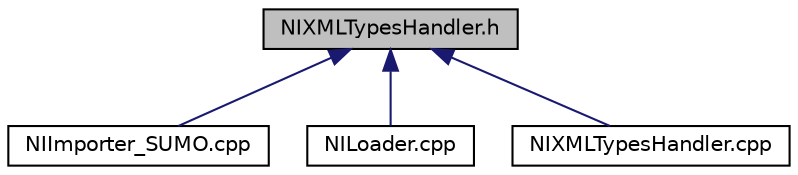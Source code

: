 digraph "NIXMLTypesHandler.h"
{
  edge [fontname="Helvetica",fontsize="10",labelfontname="Helvetica",labelfontsize="10"];
  node [fontname="Helvetica",fontsize="10",shape=record];
  Node31 [label="NIXMLTypesHandler.h",height=0.2,width=0.4,color="black", fillcolor="grey75", style="filled", fontcolor="black"];
  Node31 -> Node32 [dir="back",color="midnightblue",fontsize="10",style="solid",fontname="Helvetica"];
  Node32 [label="NIImporter_SUMO.cpp",height=0.2,width=0.4,color="black", fillcolor="white", style="filled",URL="$d8/db1/_n_i_importer___s_u_m_o_8cpp.html"];
  Node31 -> Node33 [dir="back",color="midnightblue",fontsize="10",style="solid",fontname="Helvetica"];
  Node33 [label="NILoader.cpp",height=0.2,width=0.4,color="black", fillcolor="white", style="filled",URL="$d0/d6a/_n_i_loader_8cpp.html"];
  Node31 -> Node34 [dir="back",color="midnightblue",fontsize="10",style="solid",fontname="Helvetica"];
  Node34 [label="NIXMLTypesHandler.cpp",height=0.2,width=0.4,color="black", fillcolor="white", style="filled",URL="$d3/d0c/_n_i_x_m_l_types_handler_8cpp.html"];
}
